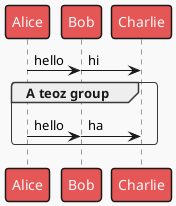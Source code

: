 ' Do not edit
' Theme Gallery
' autogenerated by script
'
@startuml
!theme mars
!pragma teoz true
Alice -> Bob : hello
& Bob -> Charlie : hi
group A teoz group
Alice -> Bob : hello
& Bob -> Charlie : ha
end
@enduml
